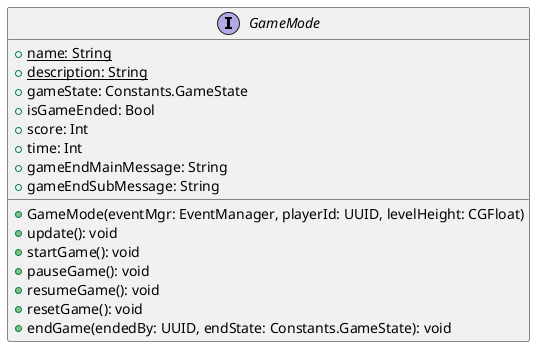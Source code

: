 @startuml
interface GameMode {
    + {static} name: String
    + {static} description: String
    + GameMode(eventMgr: EventManager, playerId: UUID, levelHeight: CGFloat)
    + update(): void
    + gameState: Constants.GameState
    + isGameEnded: Bool
    + score: Int
    + time: Int
    + gameEndMainMessage: String
    + gameEndSubMessage: String
    + startGame(): void
    + pauseGame(): void
    + resumeGame(): void
    + resetGame(): void
    + endGame(endedBy: UUID, endState: Constants.GameState): void
}
@enduml

class RaceTimeGameMode implements GameMode {
    + {static} blocksToPlace: Int
    + {static} timeToPlaceBy: Int
    + realTimeTimer: GameTimer
    + eventMgr: EventManager
    + currBlocksPlaced: Int
    + currBlocksDropped: Int
    + playerId: UUID
    + isStarted: Bool
    + isGameEnded: Bool
    + shortLevel: Bool
    + isEndedByOtherPlayer: Bool
    + overwriteGameState: GameState
    + otherPlayerRanOutOfTime: Bool
    + scoreTimeLeftMultiplier: Int
    + scoreBlocksPlacedMultiplier: Int
    + scoreBlocksDroppedMultiplier: Int
    + shortLevelTimeMultiplier: Int
    - blockPlaced(Event)
    - blockDropped(Event)
}

class SandboxGameMode implements GameMode {
    + realTimeTimer: GameTimer
    + eventMgr: EventManager
    + currBlocksPlaced: Int
    + currBlocksDropped: Int
    + playerId: UUID
    + isStarted: Bool
    + isGameEnded: Bool
    - blockPlaced(Event)
    - blockDropped(Event)
}

class SurvivalGameMode implements GameMode {
    + {static} blocksToPlace: Int
    + {static} blocksDroppedThreshold: Int
    + {static} scoreTimeWithBonusScore: Int
    + scoreBlocksPlacedMultiplier: Int
    + scoreBlocksDroppedMultiplier: Int
    + realTimeTimer: GameTimer
    + eventMgr: EventManager
    + currBlocksPlaced: Int
    + currBlocksDropped: Int
    + playerId: UUID
    + isStarted: Bool
    + isGameEnded: Bool
    + isEndedByOtherPlayer: Bool
    + overwriteGameState: GameState
    - blockPlaced(Event)
    - blockDropped(Event)
}

class TallEnoughGameMode implements GameMode {
    + {static} powerupLinesToHit: Int
    + {static} blocksDroppedThreshold: Int
    + {static} shortLevelMultiplier: Int
    + {static} scoreTimeWithBonusScore: Int
    + scoreBlocksPlacedMultiplier: Int
    + scoreBlocksDroppedMultiplier: Int
    + realTimeTimer: GameTimer
    + eventMgr: EventManager
    + currBlocksPlaced: Int
    + currBlocksDropped: Int
    + playerId: UUID
    + isStarted: Bool
    + isGameEnded: Bool
    + isShortLevel
    + isEndedByOtherPlayer: Bool
    + overwriteGameState: GameState
    - blockPlaced(Event)
    - blockDropped(Event)
}

RaceTimeGameMode --> GameTimer
SandboxGameMode --> GameTimer
SurvivalGameMode --> GameTimer
TallEnoughGameMode --> GameTimer
RaceTimeGameMode --> EventManager
SandboxGameMode --> EventManager
SurvivalGameMode --> EventManager
TallEnoughGameMode --> EventManager
